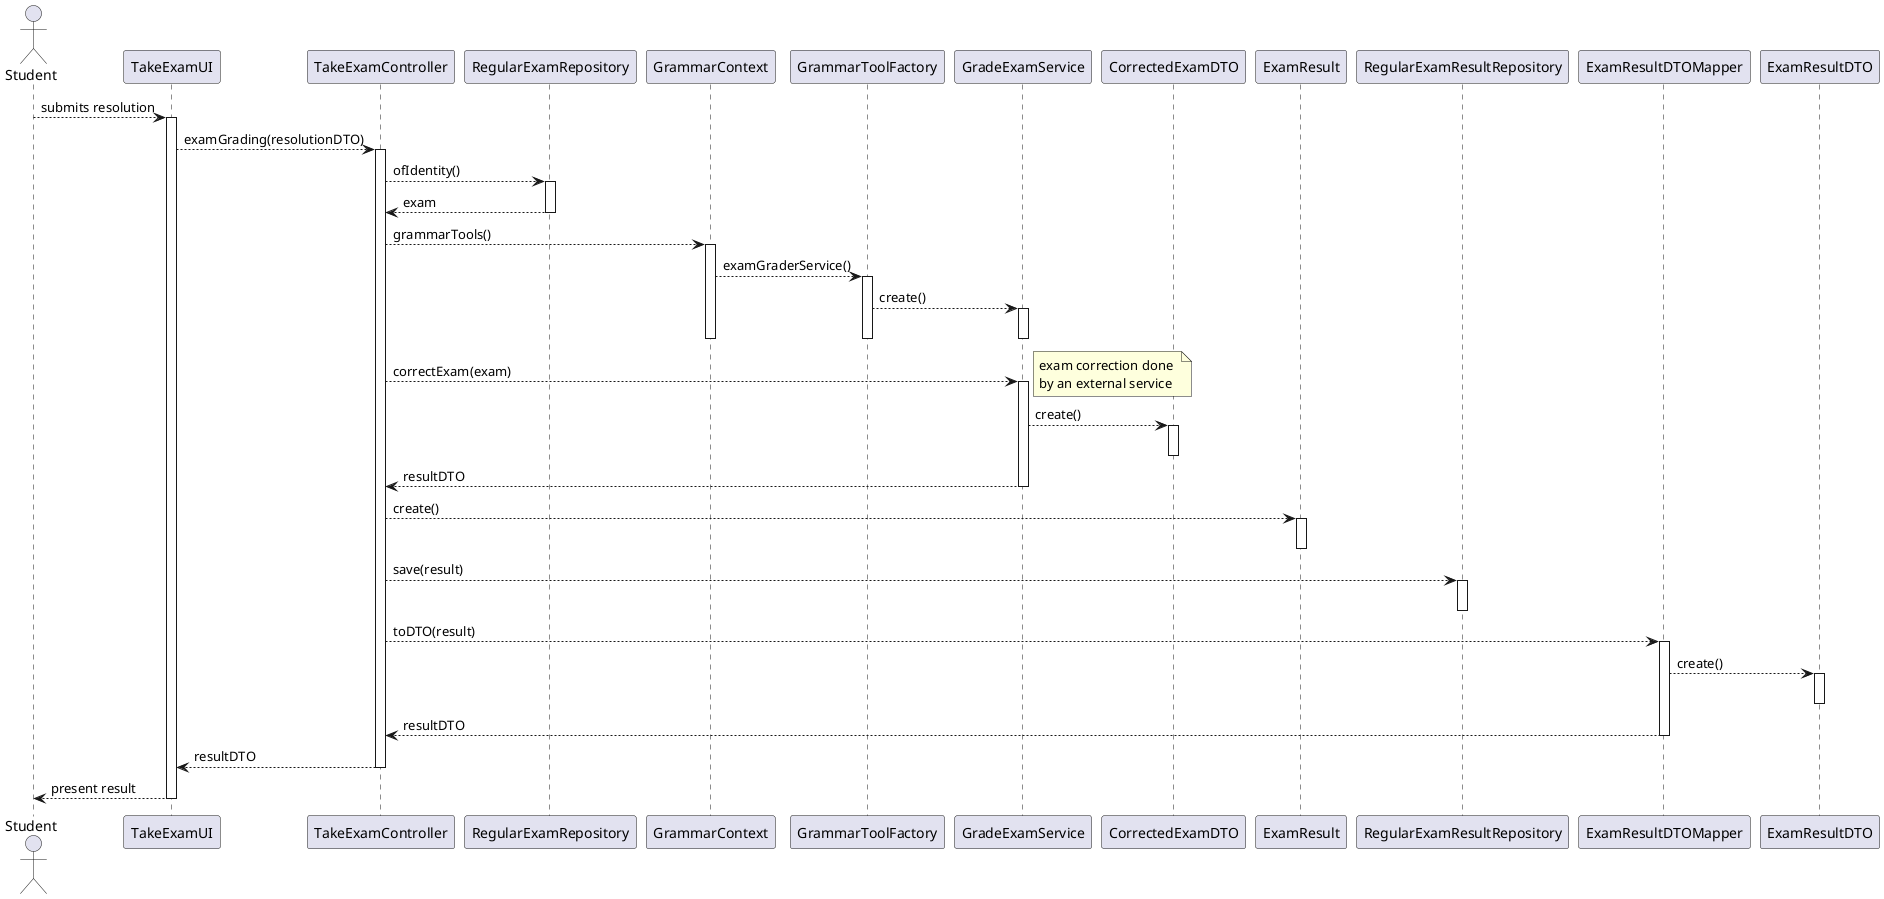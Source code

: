 @startuml

actor Student as student

participant TakeExamUI as ui
participant TakeExamController as ctrl

participant RegularExamRepository as exam_repo

participant GrammarContext as ctx
participant GrammarToolFactory as grepo

participant GradeExamService as grader_svc
participant CorrectedExamDTO as corrected_dto

participant ExamResult as result
participant RegularExamResultRepository as result_repo

participant ExamResultDTOMapper as result_mapper
participant ExamResultDTO as result_dto

student --> ui : submits resolution
activate ui
    ui --> ctrl : examGrading(resolutionDTO)
    activate ctrl
        ctrl --> exam_repo : ofIdentity()
        activate exam_repo
            exam_repo --> ctrl : exam
        deactivate exam_repo

        ctrl --> ctx : grammarTools()
        activate ctx
            ctx --> grepo : examGraderService()
            activate grepo
                grepo --> grader_svc : create()
                activate grader_svc
                deactivate grader_svc
            deactivate grepo
        deactivate ctx

        ctrl --> grader_svc : correctExam(exam)
        activate grader_svc
            note right: exam correction done \nby an external service
            grader_svc --> corrected_dto : create()
            activate corrected_dto
            deactivate corrected_dto
            grader_svc --> ctrl : resultDTO
        deactivate grader_svc

        ctrl --> result : create()
        activate result
        deactivate result

        ctrl --> result_repo : save(result)
        activate result_repo
        deactivate result_repo

        ' NOTE: double-check what to do w/ feedback

        ctrl --> result_mapper : toDTO(result)
        activate result_mapper
            result_mapper --> result_dto : create()
            activate result_dto
            deactivate result_dto
            result_mapper --> ctrl : resultDTO
        deactivate result_mapper

        ctrl --> ui : resultDTO
    deactivate ctrl
    ui --> student : present result
deactivate ui

@enduml
